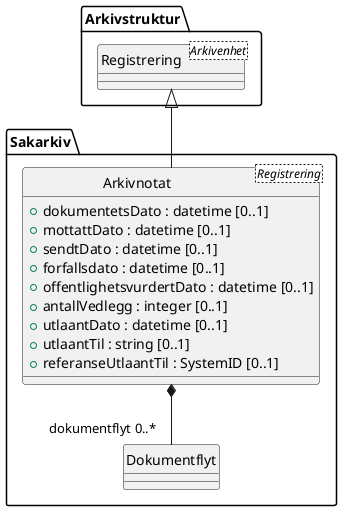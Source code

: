 @startuml
skinparam nodesep 100
hide circle
class Sakarkiv.Arkivnotat <Registrering> {
  +dokumentetsDato : datetime [0..1]
  +mottattDato : datetime [0..1]
  +sendtDato : datetime [0..1]
  +forfallsdato : datetime [0..1]
  +offentlighetsvurdertDato : datetime [0..1]
  +antallVedlegg : integer [0..1]
  +utlaantDato : datetime [0..1]
  +utlaantTil : string [0..1]
  +referanseUtlaantTil : SystemID [0..1]
}
class Sakarkiv.Dokumentflyt {
}
Sakarkiv.Arkivnotat *-- "dokumentflyt 0..*" Sakarkiv.Dokumentflyt
class Arkivstruktur.Registrering <Arkivenhet> {
}
Arkivstruktur.Registrering <|-- Sakarkiv.Arkivnotat
@enduml
